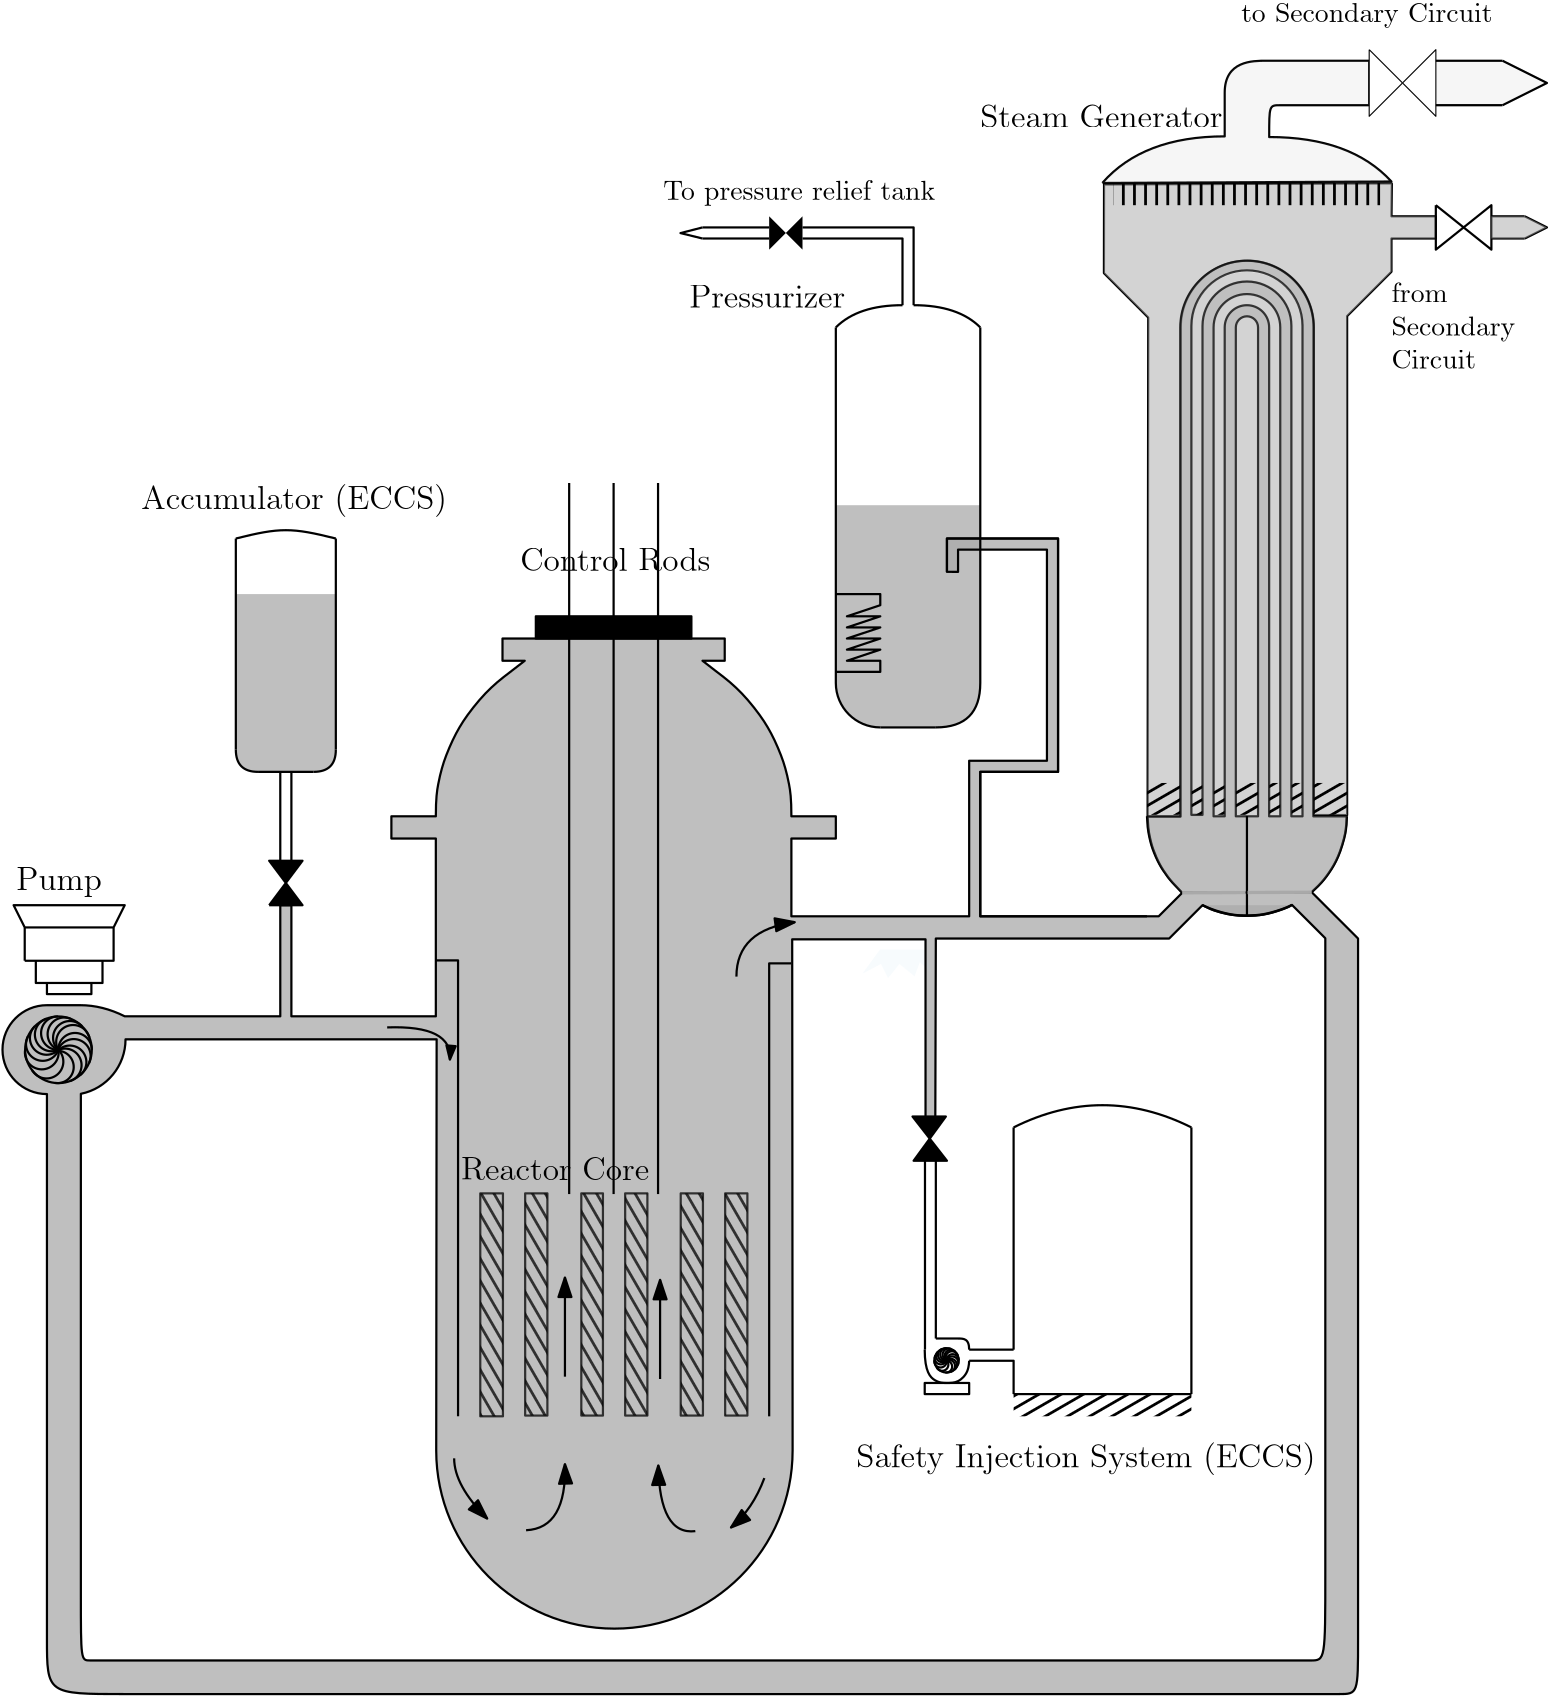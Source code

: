 <?xml version="1.0"?>
<!DOCTYPE ipe SYSTEM "ipe.dtd">
<ipe version="70206" creator="Ipe 7.2.7">
<info created="D:20170502142644" modified="D:20170504184558"/>
<ipestyle name="basic">
<symbol name="arrow/arc(spx)">
<path stroke="sym-stroke" fill="sym-stroke" pen="sym-pen">
0 0 m
-1 0.333 l
-1 -0.333 l
h
</path>
</symbol>
<symbol name="arrow/farc(spx)">
<path stroke="sym-stroke" fill="white" pen="sym-pen">
0 0 m
-1 0.333 l
-1 -0.333 l
h
</path>
</symbol>
<symbol name="arrow/ptarc(spx)">
<path stroke="sym-stroke" fill="sym-stroke" pen="sym-pen">
0 0 m
-1 0.333 l
-0.8 0 l
-1 -0.333 l
h
</path>
</symbol>
<symbol name="arrow/fptarc(spx)">
<path stroke="sym-stroke" fill="white" pen="sym-pen">
0 0 m
-1 0.333 l
-0.8 0 l
-1 -0.333 l
h
</path>
</symbol>
<symbol name="mark/circle(sx)" transformations="translations">
<path fill="sym-stroke">
0.6 0 0 0.6 0 0 e
0.4 0 0 0.4 0 0 e
</path>
</symbol>
<symbol name="mark/disk(sx)" transformations="translations">
<path fill="sym-stroke">
0.6 0 0 0.6 0 0 e
</path>
</symbol>
<symbol name="mark/fdisk(sfx)" transformations="translations">
<group>
<path fill="sym-fill">
0.5 0 0 0.5 0 0 e
</path>
<path fill="sym-stroke" fillrule="eofill">
0.6 0 0 0.6 0 0 e
0.4 0 0 0.4 0 0 e
</path>
</group>
</symbol>
<symbol name="mark/box(sx)" transformations="translations">
<path fill="sym-stroke" fillrule="eofill">
-0.6 -0.6 m
0.6 -0.6 l
0.6 0.6 l
-0.6 0.6 l
h
-0.4 -0.4 m
0.4 -0.4 l
0.4 0.4 l
-0.4 0.4 l
h
</path>
</symbol>
<symbol name="mark/square(sx)" transformations="translations">
<path fill="sym-stroke">
-0.6 -0.6 m
0.6 -0.6 l
0.6 0.6 l
-0.6 0.6 l
h
</path>
</symbol>
<symbol name="mark/fsquare(sfx)" transformations="translations">
<group>
<path fill="sym-fill">
-0.5 -0.5 m
0.5 -0.5 l
0.5 0.5 l
-0.5 0.5 l
h
</path>
<path fill="sym-stroke" fillrule="eofill">
-0.6 -0.6 m
0.6 -0.6 l
0.6 0.6 l
-0.6 0.6 l
h
-0.4 -0.4 m
0.4 -0.4 l
0.4 0.4 l
-0.4 0.4 l
h
</path>
</group>
</symbol>
<symbol name="mark/cross(sx)" transformations="translations">
<group>
<path fill="sym-stroke">
-0.43 -0.57 m
0.57 0.43 l
0.43 0.57 l
-0.57 -0.43 l
h
</path>
<path fill="sym-stroke">
-0.43 0.57 m
0.57 -0.43 l
0.43 -0.57 l
-0.57 0.43 l
h
</path>
</group>
</symbol>
<symbol name="arrow/fnormal(spx)">
<path stroke="sym-stroke" fill="white" pen="sym-pen">
0 0 m
-1 0.333 l
-1 -0.333 l
h
</path>
</symbol>
<symbol name="arrow/pointed(spx)">
<path stroke="sym-stroke" fill="sym-stroke" pen="sym-pen">
0 0 m
-1 0.333 l
-0.8 0 l
-1 -0.333 l
h
</path>
</symbol>
<symbol name="arrow/fpointed(spx)">
<path stroke="sym-stroke" fill="white" pen="sym-pen">
0 0 m
-1 0.333 l
-0.8 0 l
-1 -0.333 l
h
</path>
</symbol>
<symbol name="arrow/linear(spx)">
<path stroke="sym-stroke" pen="sym-pen">
-1 0.333 m
0 0 l
-1 -0.333 l
</path>
</symbol>
<symbol name="arrow/fdouble(spx)">
<path stroke="sym-stroke" fill="white" pen="sym-pen">
0 0 m
-1 0.333 l
-1 -0.333 l
h
-1 0 m
-2 0.333 l
-2 -0.333 l
h
</path>
</symbol>
<symbol name="arrow/double(spx)">
<path stroke="sym-stroke" fill="sym-stroke" pen="sym-pen">
0 0 m
-1 0.333 l
-1 -0.333 l
h
-1 0 m
-2 0.333 l
-2 -0.333 l
h
</path>
</symbol>
<pen name="heavier" value="0.8"/>
<pen name="fat" value="1.2"/>
<pen name="ultrafat" value="2"/>
<symbolsize name="large" value="5"/>
<symbolsize name="small" value="2"/>
<symbolsize name="tiny" value="1.1"/>
<arrowsize name="large" value="10"/>
<arrowsize name="small" value="5"/>
<arrowsize name="tiny" value="3"/>
<color name="red" value="1 0 0"/>
<color name="green" value="0 1 0"/>
<color name="blue" value="0 0 1"/>
<color name="yellow" value="1 1 0"/>
<color name="orange" value="1 0.647 0"/>
<color name="gold" value="1 0.843 0"/>
<color name="purple" value="0.627 0.125 0.941"/>
<color name="gray" value="0.745"/>
<color name="brown" value="0.647 0.165 0.165"/>
<color name="navy" value="0 0 0.502"/>
<color name="pink" value="1 0.753 0.796"/>
<color name="seagreen" value="0.18 0.545 0.341"/>
<color name="turquoise" value="0.251 0.878 0.816"/>
<color name="violet" value="0.933 0.51 0.933"/>
<color name="darkblue" value="0 0 0.545"/>
<color name="darkcyan" value="0 0.545 0.545"/>
<color name="darkgray" value="0.663"/>
<color name="darkgreen" value="0 0.392 0"/>
<color name="darkmagenta" value="0.545 0 0.545"/>
<color name="darkorange" value="1 0.549 0"/>
<color name="darkred" value="0.545 0 0"/>
<color name="lightblue" value="0.678 0.847 0.902"/>
<color name="lightcyan" value="0.878 1 1"/>
<color name="lightgray" value="0.827"/>
<color name="lightgreen" value="0.565 0.933 0.565"/>
<color name="lightyellow" value="1 1 0.878"/>
<dashstyle name="dashed" value="[4] 0"/>
<dashstyle name="dotted" value="[1 3] 0"/>
<dashstyle name="dash dotted" value="[4 2 1 2] 0"/>
<dashstyle name="dash dot dotted" value="[4 2 1 2 1 2] 0"/>
<textsize name="large" value="\large"/>
<textsize name="Large" value="\Large"/>
<textsize name="LARGE" value="\LARGE"/>
<textsize name="huge" value="\huge"/>
<textsize name="Huge" value="\Huge"/>
<textsize name="small" value="\small"/>
<textsize name="footnote" value="\footnotesize"/>
<textsize name="tiny" value="\tiny"/>
<textstyle name="center" begin="\begin{center}" end="\end{center}"/>
<textstyle name="itemize" begin="\begin{itemize}" end="\end{itemize}"/>
<textstyle name="item" begin="\begin{itemize}\item{}" end="\end{itemize}"/>
<gridsize name="4 pts" value="4"/>
<gridsize name="8 pts (~3 mm)" value="8"/>
<gridsize name="16 pts (~6 mm)" value="16"/>
<gridsize name="32 pts (~12 mm)" value="32"/>
<gridsize name="10 pts (~3.5 mm)" value="10"/>
<gridsize name="20 pts (~7 mm)" value="20"/>
<gridsize name="14 pts (~5 mm)" value="14"/>
<gridsize name="28 pts (~10 mm)" value="28"/>
<gridsize name="56 pts (~20 mm)" value="56"/>
<anglesize name="90 deg" value="90"/>
<anglesize name="60 deg" value="60"/>
<anglesize name="45 deg" value="45"/>
<anglesize name="30 deg" value="30"/>
<anglesize name="22.5 deg" value="22.5"/>
<opacity name="10%" value="0.1"/>
<opacity name="30%" value="0.3"/>
<opacity name="50%" value="0.5"/>
<opacity name="75%" value="0.75"/>
<tiling name="falling" angle="-60" step="4" width="1"/>
<tiling name="rising" angle="30" step="4" width="1"/>
<tiling name="vertical" angle="90" step="4" width="1"/>
</ipestyle>
<page>
<layer name="alpha"/>
<view layers="alpha" active="alpha"/>
<path layer="alpha" matrix="1 0 0 1 3.9999 3.99964" fill="darkgray" opacity="75%">
364.289 415.711 m
364.289 479.711 l
316.289 479.711 l
316.44 295.711 l
64.151 0 0 -64.151 252.289 295.711 188.138 295.711 a
188.289 443.711 l
76.2891 443.711 l
20 0 0 -20 56.2891 443.711 60.2115 424.099 a
60.2115 420.099 l
60.2115 412.099 l
60.2115 244.099 l
60.2115 220.099
60.2115 220.099
80.2115 220.099
80.2115 220.099
80.2115 220.099 c
476.211 220.099 l
476.211 220.099
476.211 220.099
476.211 220.099
508.211 220.099
508.211 220.099
508.211 252.099 c
508.211 480.099 l
496.211 492.099 l
493.698 490.864
488.183 489.101
483.625 488.331
477.304 488.253
473.11 488.795
467.555 490.343
464 492 c
452 480 l
444 480 l
368 480 l
367.813 415.916 l
456.683 496.455 m
503.322 496.672 l
520 480 l
520 228 l
520 208
520 208
492 208
492 208 c
76.0001 208 l
48.0001 208
48.0001 208
48.0001 228 c
48.0001 412 l
48.0001 420 l
48.0001 424 l
16 0 0 -16 48.0001 440 48.0001 456 a
60.0001 456 l
68.0001 456
76.0001 452 c
132 452 l
132 492 l
136 492 l
136 452 l
140 452 l
188 452 l
188 516 l
172 516 l
172 524 l
188 524 l
188 530.532
188.835 535.962
190.177 541.465
191.567 545.69
194.09 551.616
196.47 556.063
199.126 560.214
203.812 566.174
207.945 570.425
212.168 574.057
216.007 576.856
220 580 c
212 580 l
212 588 l
292 588 l
292 580 l
284 580 l
287.993 576.856
291.832 574.057
296.055 570.425
300.188 566.174
304.874 560.214
307.53 556.063
309.91 551.616
312.433 545.69
313.823 541.465
315.165 535.962
316 530.532
316 524 c
332 524 l
332 516 l
316 516 l
316 488 l
360 488 l
380 488 l
380 544 l
408 544 l
408 620 l
376 620 l
376 612 l
372 612.001 l
372 624.001 l
412 624.001 l
412 540.001 l
384 540.001 l
384 488.001 l
444 488.001 l
448.228 488.001 l
456.683 496.456 l
</path>
<path fill="darkgray" opacity="50%">
480 704 m
480 528 l
488 528 l
488 704 l
4 0 0 4 484 704 480 704 a
h
</path>
<path matrix="1 0 0 1 -0.009 0" fill="darkgray" opacity="50%">
464.009 528 m
464.009 704 l
20 0 0 -20 484.009 704 504.009 704 a
504.009 528 l
500.009 528 l
500 704 l
16 0 0 16 484 704 468 704 a
468 528 l
464 528 l
</path>
<path fill="darkgray" opacity="50%">
475.991 704 m
8 0 0 -8 483.991 704 491.991 704 a
491.991 528 l
495.991 528 l
495.991 704 l
12 0 0 12 483.991 704 471.991 704 a
471.991 528 l
475.991 528 l
h
</path>
<path fill="darkgray" opacity="10%">
552 784 m
552 800 l
576 800 l
592 792 l
576 784 l
552 784 l
</path>
<path stroke="black" pen="heavier">
536.17 755.933 m
536.042 744 l
552 744 l
551.991 736.017 l
536.033 736.017 l
536.033 724.041 l
520.066 708.075 l
520.066 528.447 l
508.091 528.447 l
508.091 704.019 l
23.9503 0 0 24.0137 484.141 704.019 460.191 704.019 a
460.191 527.919 l
448.233 527.919 l
448.464 707.552 l
432.512 723.54 l
432.553 755.474 l
432.553 755.474 l
536.375 755.868 l
</path>
<path fill="darkgray" opacity="50%">
536.17 755.933 m
536.042 744 l
552 744 l
551.991 736.017 l
536.033 736.017 l
536.033 724.041 l
520.066 708.075 l
520.066 528.447 l
508.091 528.447 l
508.091 704.019 l
23.9503 0 0 24.0137 484.141 704.019 460.191 704.019 a
460.191 527.919 l
448.233 527.919 l
448.464 707.552 l
432.512 723.54 l
432.553 755.474 l
432.553 755.474 l
536.375 755.868 l
</path>
<path stroke="black" pen="heavier">
431.954 756.012 m
446.636 772.768
476 772.768 c
476 788.528 l
476 800
496 800
496 800
496 800 c
528 800 l
528 784 l
496 784 l
492 784
492 784
492 772.528 c
521.333 772.528
536 756.528 c
432.009 756 l
</path>
<path matrix="1 0 0 1 0 24" stroke="black" pen="heavier">
240 368 m
240 624 l
</path>
<path matrix="1 0 0 1 0 24" stroke="black" pen="heavier">
256 368 m
256 624 l
</path>
<path matrix="1 0 0 1 0 24" stroke="black" pen="heavier">
272 368 m
272 624 l
</path>
<path fill="darkgray" opacity="75%">
120 608 m
120 552 l
120.345 549.021 l
121.575 546.475 l
123.402 544.968 l
128 544 l
136 544 l
140 544 l
145.036 544 l
150.382 544.21 l
152.921 545.153 l
154.9 547.167 l
155.82 549.777 l
156 554.469 l
156 564.522 l
156 579.723 l
156 594.434 l
156 608 l
120 608 l
</path>
<path fill="darkgray" opacity="75%">
336 640 m
388 640 l
388 576 l
387.682 571.808 l
386.531 567.772 l
384.095 564.096 l
381.574 562.146 l
376.344 560.343 l
371.75 560 l
363.622 560 l
355.972 560 l
349.782 560.154 l
345.065 561.581 l
343.157 562.666 l
340.185 565.211 l
337.329 569.614 l
336.333 572.754 l
336 576.389 l
336 584.995 l
336 595.194 l
336 608.103 l
336 640 l
</path>
<path stroke="black" pen="heavier">
384 332 m
400 332 l
400 320 l
</path>
<path matrix="1 0 0 1 0.009 -4" fill="black" tiling="rising">
448 544 m
448 532.528 l
459.991 532.528 l
459.991 544 l
h
</path>
<path matrix="1 0 0 1 0.009 -4" fill="black" tiling="rising">
464 544 m
464 532.528 l
467.991 532.528 l
467.991 544 l
h
</path>
<path matrix="1 0 0 1 0.009 -4" fill="black" tiling="rising">
472 544 m
472 532.528 l
475.991 532.528 l
475.991 544 l
h
</path>
<path matrix="1 0 0 1 0.009 -4" fill="black" tiling="rising">
480 544 m
480 532.528 l
487.991 532.528 l
487.991 544 l
h
</path>
<path matrix="1 0 0 1 0.009 -4" fill="black" tiling="rising">
492 544 m
492 532.528 l
495.991 532.528 l
495.991 544 l
h
</path>
<path matrix="1.00226 0 0 1.04603 -1.12754 -29.0377" fill="black" tiling="rising">
500 544 m
500 532.528 l
503.991 532.528 l
503.991 544 l
h
</path>
<path matrix="1 0 0 1 0.009 -4" fill="black" tiling="rising">
508 544 m
508 532.528 l
519.991 532.528 l
519.991 544 l
h
</path>
<path matrix="0.733435 0 0 0.591698 58.5943 127.204" stroke="black" pen="heavier" arrow="normal/small">
158.008 548.921 m
190.197 550.321
188.798 529.328 c
</path>
<path matrix="1 0 0 1 0 -96" stroke="black" pen="heavier" arrow="normal/normal">
198.594 392.873 m
198.594 383.076
210.49 371.18 c
</path>
<path matrix="1 0 0 1 0 -96" stroke="black" pen="heavier" arrow="normal/normal">
238.481 422.263 m
238.481 457.951 l
</path>
<path matrix="1 0 0 1 0 -96" stroke="black" pen="heavier" arrow="normal/normal">
224.486 366.982 m
239.181 367.681
238.481 390.774 c
</path>
<path matrix="1 0 0 1 34.2491 -96.8279" stroke="black" pen="heavier" arrow="normal/normal">
238.481 422.263 m
238.481 457.951 l
</path>
<path matrix="0.00491511 -1.71503 0.557182 0.0151289 66.5111 673.75" stroke="black" pen="heavier" rarrow="normal/normal">
224.486 366.982 m
239.181 367.681
238.481 390.774 c
</path>
<path matrix="1 0 0 1 0 -96" stroke="black" pen="heavier" arrow="normal/normal">
310.267 385.764 m
306.127 374.584
298.259 367.959 c
</path>
<path fill="lightblue" opacity="10%">
351.902 480.045 m
345.542 471.33 l
352.231 474.834 l
354.779 469.738 l
358.92 474.834 l
364.334 470.375 l
366.245 475.471 l
370.386 471.649 l
368 480 l
368 480 l
</path>
<path matrix="1 0 0 1 -16 0" stroke="black" pen="heavier">
352 704 m
352 576 l
</path>
<path matrix="1 0 0 1 -12 0" stroke="black" pen="heavier">
400 576 m
400 704 l
</path>
<path matrix="1 0 0 1 -16 0" stroke="black" pen="heavier">
352 576 m
16 0 0 16 368 576 368 560 a
</path>
<path matrix="1.25 0 0 1.25 -108 -140" stroke="black" pen="heavier">
368 560 m
384 560 l
</path>
<path matrix="1 0 0 1 -0.546933 -90.5307" stroke="black" pen="heavier" arrow="normal/normal">
300.76 560.817 m
300.76 577.611
321.753 580.41 c
</path>
<path matrix="1 0 0 1 0.1451 -0.056" stroke="black" pen="heavier">
12 0 0 12 56 444 e
</path>
<path matrix="1 0 0 1 0.1451 -0.056" stroke="black" pen="heavier">
56 444 m
6.0543 0 0 -6.0543 51.7064 439.732 46.4356 436.753 a
</path>
<path matrix="1 0 0 1 0.1451 -0.056" stroke="black" pen="heavier">
56 444 m
6.07618 0 0 -6.07618 50.0018 443.029 44 443.977 a
</path>
<path matrix="1 0 0 1 0.1451 -0.056" stroke="black" pen="heavier">
56 444 m
6.01747 0 0 -6.01747 50.338 446.038 45.0511 448.911 a
</path>
<path matrix="1 0 0 1 0.1451 -0.056" stroke="black" pen="heavier">
56 444 m
6.00013 0 0 -6.00013 51.7277 448.213 47.5107 452.481 a
</path>
<path matrix="1 0 0 1 0.1451 -0.056" stroke="black" pen="heavier">
56 444 m
6.01237 0 0 -6.01237 53.5246 449.479 51.7707 455.23 a
</path>
<path matrix="1 0 0 1 0.1451 -0.056" stroke="black" pen="heavier">
56 444 m
6.0021 0 0 -6.0021 55.7466 449.997 55.8107 455.999 a
</path>
<path matrix="1 0 0 1 0.1451 -0.056" stroke="black" pen="heavier">
56 444 m
6.00024 0 0 -6.00024 58.0948 449.623 60.2908 455.207 a
</path>
<path matrix="1 0 0 1 0.1451 -0.056" stroke="black" pen="heavier">
55.7644 444.094 m
6.05126 0 0 -6.05126 60.1101 448.305 64.4756 452.495 a
</path>
<path matrix="1 0 0 1 0.1451 -0.056" stroke="black" pen="heavier">
55.8549 444.056 m
6.09322 0 0 -6.09322 61.2809 446.829 67.1758 448.371 a
</path>
<path matrix="1 0 0 1 0.1451 -0.056" stroke="black" pen="heavier">
55.9487 444.019 m
6.02575 0 0 -6.02575 61.9744 444.039 68 443.995 a
</path>
<path matrix="1 0 0 1 0.1451 -0.056" stroke="black" pen="heavier">
55.9512 444.215 m
6.06551 0 0 -6.06551 61.5091 441.786 67.0316 439.277 a
</path>
<path matrix="1 0 0 1 0.1451 -0.056" stroke="black" pen="heavier">
56.0524 443.947 m
5.96638 0 0 -5.96638 60.0917 439.556 63.8132 434.892 a
</path>
<path matrix="1 0 0 1 0.1451 -0.056" stroke="black" pen="heavier">
56.1453 444.03 m
5.9924 0 0 -5.9924 58.3244 438.448 60.1546 432.742 a
</path>
<path matrix="1 0 0 1 0.1451 -0.056" stroke="black" pen="heavier">
56.3636 443.6 m
5.82263 0 0 -5.82263 55.671 437.819 54.829 432.057 a
</path>
<path matrix="1.33333 0 0 1 10.826 -71.735" stroke="0" fill="black" pen="heavier" opacity="75%" tiling="falling">
160 464 m
160 384 l
166 384 l
166 464 l
h
</path>
<path matrix="1.29797 0 0 1 36.6963 -71.735" stroke="0" fill="black" pen="heavier" opacity="75%" tiling="falling">
160 464 m
160 384 l
166 384 l
166 464 l
h
</path>
<path matrix="1.33333 0 0 1 46.826 -71.735" stroke="0" fill="black" pen="heavier" opacity="75%" tiling="falling">
160 464 m
160 384 l
166 384 l
166 464 l
h
</path>
<path matrix="1.33333 0 0 1 66.826 -71.735" stroke="0" fill="black" pen="heavier" opacity="75%" tiling="falling">
160 464 m
160 384 l
166 384 l
166 464 l
h
</path>
<path matrix="1.35997 0 0 1.00332 -9.5952 -73.2749" stroke="0" fill="black" pen="heavier" opacity="75%" tiling="falling">
160 464 m
160 384 l
166 384 l
166 464 l
h
</path>
<path matrix="1.33333 0 0 1 -15.8407 -71.735" stroke="0" fill="black" pen="heavier" opacity="75%" tiling="falling">
240 464 m
240 384 l
234 384 l
234 464 l
h
</path>
<path matrix="1 0 0 1 -16 0" stroke="black" pen="heavier">
352 608 m
368 608 l
368 604 l
356 600 l
368 600 l
356 596 l
368 596 l
356 592 l
368 592 l
356 588 l
368 588 l
356 584 l
368 584 l
368 580 l
352 580 l
</path>
<path stroke="black" pen="heavier">
212 576 m
212 576 l
212 576 l
212 576 l
h
</path>
<path stroke="black" pen="heavier">
220 584 m
220 584 l
220 584 l
220 584 l
h
</path>
<path matrix="0.955471 0 0 1.01636 70.056 -93.9784" stroke="black" pen="heavier">
127.5 560.93 m
136 560.93 l
136 399.445 l
</path>
<path matrix="0.926882 0 0 1.01989 83.0601 -95.9374" stroke="black" pen="heavier">
255.5 559.853 m
247 559.853 l
247 399.983 l
</path>
<path matrix="1 0 0 1 -15.991 -4" stroke="black" fill="white">
544 808 m
544 784 l
556 796 l
544 808 l
544 808 l
</path>
<path matrix="1 0 0 1 -15.991 -4" stroke="black" fill="white">
556 796 m
568 808 l
568 784 l
556 796 l
</path>
<path matrix="1 0 0 1 -16 -4" stroke="black" pen="heavier">
592 804 m
568 804 l
</path>
<path matrix="1 0 0 1 -16 -4" stroke="black" pen="heavier">
592 788 m
568 788 l
</path>
<path stroke="black" pen="heavier">
400 416 m
400 336 l
</path>
<path matrix="1 0 0 1.2 0 -83.2" stroke="black" pen="heavier">
464 416 m
464 336 l
</path>
<path stroke="black" pen="heavier">
400 416 m
432 432
464 416 c
</path>
<path stroke="black" pen="heavier">
400 320 m
464 320 l
</path>
<path fill="black" tiling="rising">
400 320 m
400 312 l
464 312 l
464 320 l
h
</path>
<path stroke="black" pen="heavier">
400 336 m
384 336 l
</path>
<path matrix="1.1311 0 0 0.444444 -48.7674 188.889" stroke="black" pen="heavier">
372 340 m
372 484 l
</path>
<path matrix="0.896002 0 0 0.45946 38.3636 181.621" stroke="black" pen="heavier">
368 336 m
368 484 l
</path>
<path stroke="black" pen="heavier">
368 336 m
368 328
372 324
376 324
380 324
384 328
384 332
384 332 c
</path>
<path stroke="black" pen="heavier">
384 336 m
384 340
380 340
376 340
372 340 c
</path>
<path matrix="0.365574 0 0 0.365574 355.395 169.831" stroke="black" pen="heavier">
12 0 0 12 56 444 e
</path>
<path matrix="0.365574 0 0 0.365574 355.395 169.831" stroke="black" pen="heavier">
56 444 m
6.0543 0 0 -6.0543 51.7064 439.732 46.4356 436.753 a
</path>
<path matrix="0.365574 0 0 0.365574 355.395 169.831" stroke="black" pen="heavier">
56 444 m
6.07618 0 0 -6.07618 50.0018 443.029 44 443.977 a
</path>
<path matrix="0.365574 0 0 0.365574 355.395 169.831" stroke="black" pen="heavier">
56 444 m
6.01747 0 0 -6.01747 50.338 446.038 45.0511 448.911 a
</path>
<path matrix="0.365574 0 0 0.365574 355.395 169.831" stroke="black" pen="heavier">
56 444 m
6.00013 0 0 -6.00013 51.7277 448.213 47.5107 452.481 a
</path>
<path matrix="0.365574 0 0 0.365574 355.395 169.831" stroke="black" pen="heavier">
56 444 m
6.01237 0 0 -6.01237 53.5246 449.479 51.7707 455.23 a
</path>
<path matrix="0.365574 0 0 0.365574 355.395 169.831" stroke="black" pen="heavier">
56 444 m
6.0021 0 0 -6.0021 55.7466 449.997 55.8107 455.999 a
</path>
<path matrix="0.365574 0 0 0.365574 355.395 169.831" stroke="black" pen="heavier">
56 444 m
6.00024 0 0 -6.00024 58.0948 449.623 60.2908 455.207 a
</path>
<path matrix="0.365574 0 0 0.365574 355.395 169.831" stroke="black" pen="heavier">
55.7644 444.094 m
6.05126 0 0 -6.05126 60.1101 448.305 64.4756 452.495 a
</path>
<path matrix="0.365574 0 0 0.365574 355.395 169.831" stroke="black" pen="heavier">
55.8549 444.056 m
6.09322 0 0 -6.09322 61.2809 446.829 67.1758 448.371 a
</path>
<path matrix="0.365574 0 0 0.365574 355.395 169.831" stroke="black" pen="heavier">
55.9487 444.019 m
6.02575 0 0 -6.02575 61.9744 444.039 68 443.995 a
</path>
<path matrix="0.365574 0 0 0.365574 355.395 169.831" stroke="black" pen="heavier">
55.9512 444.215 m
6.06551 0 0 -6.06551 61.5091 441.786 67.0316 439.277 a
</path>
<path matrix="0.365574 0 0 0.365574 355.395 169.831" stroke="black" pen="heavier">
56.0524 443.947 m
5.96638 0 0 -5.96638 60.0917 439.556 63.8132 434.892 a
</path>
<path matrix="0.365574 0 0 0.365574 355.395 169.831" stroke="black" pen="heavier">
56.1453 444.03 m
5.9924 0 0 -5.9924 58.3244 438.448 60.1546 432.742 a
</path>
<path matrix="0.365574 0 0 0.365574 355.395 169.831" stroke="black" pen="heavier">
56.3636 443.6 m
5.82263 0 0 -5.82263 55.671 437.819 54.829 432.057 a
</path>
<path stroke="black" pen="heavier">
376.061 324 m
368 324 l
368 320 l
384 320 l
384 324 l
376.061 324 l
</path>
<path matrix="-1 0 0 -1 739.604 823.916" stroke="black" fill="black" pen="heavier">
364 404 m
376 404 l
369.802 411.958 l
h
</path>
<path stroke="black" fill="black" pen="heavier">
364 404 m
376 404 l
369.802 411.958 l
h
</path>
<path stroke="black" fill="black" pen="heavier">
132 496 m
144 496 l
132 512 l
144 512 l
132 496 l
</path>
<path stroke="black" pen="heavier">
128 544 m
148 544 l
</path>
<path stroke="black" pen="heavier">
136 512 m
136 544 l
</path>
<path stroke="black" pen="heavier">
140 512 m
140 544 l
</path>
<path stroke="black" pen="heavier">
120 552 m
120 628 l
</path>
<path stroke="black" pen="heavier">
156 552 m
156 628 l
</path>
<path stroke="black" pen="heavier">
128 544 m
120 544
120 552 c
</path>
<path stroke="black" pen="heavier">
148 544 m
156 544
156 552 c
</path>
<path stroke="black" pen="heavier">
120 628 m
136 632
140 632
156 628 c
</path>
<path matrix="1 0 0 1 -8 0" stroke="black" pen="heavier">
580 744 m
592 744 l
</path>
<path matrix="1 0 0 1 -8 0" stroke="black" pen="heavier">
580 736 m
592 736 l
</path>
<path stroke="black" pen="heavier">
468 496 m
470.675 494.655
472.161 494.1
474.609 493.345
477.115 492.763
479.61 492.367
483.008 492.112
487.08 492.23
489.949 492.593
493.098 493.267
497.547 494.744
499.383 495.55
500 496 c
</path>
<path stroke="black" pen="heavier">
507.322 500.672 m
509.496 502.679
511.08 504.373
512.544 506.155
514.619 509.156
516.117 511.824
517.605 515.172
519.16 520.333
519.66 523.104
519.895 525.248
520 528 c
</path>
<path stroke="black" pen="heavier">
448.009 528 m
448.182 524.404
448.474 522.228
449.264 518.616
450.004 516.237
451.21 513.226
452.445 510.76
453.651 508.727
455.514 506.08
457.009 504.272
459.033 502.159
460.683 500.455 c
</path>
<path matrix="1 0 0 1 -16 -12" stroke="black" pen="heavier">
376 724 m
376 732 l
</path>
<path matrix="1 0 0 1 -16 -12" stroke="black" pen="heavier">
380 724 m
380 732 l
</path>
<path matrix="1 0 0 1 -16 0" stroke="black" pen="heavier">
352 704 m
360 712
376 712 c
</path>
<path matrix="1 0 0 1 -16 0" stroke="black" pen="heavier">
404 704 m
396 712
380 712 c
</path>
<path matrix="1 0 0 1 -16 0" stroke="black" pen="heavier">
376 720 m
376 736 l
340 736 l
</path>
<path matrix="1 0 0 1 -16 0" stroke="black" pen="heavier">
380 720 m
380 740 l
340 740 l
</path>
<path matrix="1 0 0 1 -16 0" fill="black">
340 744 m
340 732 l
328 744 l
328 732 l
340 744 l
</path>
<path matrix="1 0 0 1 -16 0" stroke="black" pen="heavier">
328 740 m
304 740 l
</path>
<path matrix="1 0 0 1 -16 0" stroke="black" pen="heavier">
328 736 m
304 736 l
</path>
<text matrix="1 0 0 1 -4 4" transformations="translations" pos="277.906 745.943" stroke="black" type="label" width="97.883" height="6.926" depth="1.93" valign="baseline">To pressure relief tank</text>
<path matrix="1 0 0 1 -16 0" stroke="black" pen="heavier">
404 576 m
404 560
388 560 c
</path>
<text matrix="1 0 0 1 204 68" transformations="translations" pos="277.906 745.943" stroke="black" type="label" width="90.55" height="6.926" depth="1.93" valign="baseline">to Secondary Circuit</text>
<text transformations="translations" pos="536 720" stroke="black" type="minipage" width="56" height="17.899" depth="12.93" valign="top">from \\
Secondary
Circuit</text>
<text matrix="1 0 0 1 -48 -4" transformations="translations" pos="436 780" stroke="black" type="label" width="87.225" height="8.169" depth="0" valign="baseline" size="large">Steam Generator</text>
<text matrix="0.903626 1.19727 -1.57985 1.19237 1121.49 -740.904" transformations="translations" pos="436 780" stroke="black" type="label" width="56.219" height="8.169" depth="0" valign="baseline" size="large">Pressurizer</text>
<text matrix="0.903626 1.19727 -1.57985 1.19237 1039.35 -1054.98" transformations="translations" pos="436 780" stroke="black" type="label" width="67.795" height="8.169" depth="0" valign="baseline" size="large">Reactor Core</text>
<text matrix="0.903626 1.19727 -1.57985 1.19237 924.284 -813.468" transformations="translations" pos="436 780" stroke="black" type="label" width="110.063" height="8.965" depth="2.99" valign="baseline" size="large">Accumulator (ECCS)</text>
<text matrix="0.903626 1.19727 -1.57985 1.19237 879.292 -950.63" transformations="translations" pos="436 780" stroke="black" type="label" width="30.726" height="8.174" depth="2.32" valign="baseline" size="large">Pump</text>
<text matrix="0.903626 1.19727 -1.57985 1.19237 1181.68 -1158.44" transformations="translations" pos="436 780" stroke="black" type="label" width="165.406" height="8.965" depth="2.99" valign="baseline" size="large">Safety Injection System (ECCS)</text>
<text matrix="0.903626 1.19727 -1.57985 1.19237 1060.65 -835.619" transformations="translations" pos="436 780" stroke="black" type="label" width="68.51" height="8.302" depth="0" valign="baseline" size="large">Control Rods</text>
<path matrix="1 0 0 0.666667 0 197.333" stroke="black" fill="black" pen="heavier">
228 604 m
228 592 l
284 592 l
284 604 l
h
</path>
<path stroke="black" fill="seagreen" pen="heavier">
284 592 m
284 592 l
284 592 l
284 592 l
h
</path>
<path stroke="black" pen="heavier">
576 800 m
592 792 l
576 784 l
</path>
<path stroke="black" pen="heavier">
584 744 m
592 740 l
584 736 l
</path>
<path stroke="black" pen="heavier">
288 740 m
280.079 737.961 l
288 736 l
</path>
<path fill="black" tiling="vertical">
436 756 m
436 748 l
532 748 l
532 756 l
h
</path>
<path fill="darkgray" opacity="10%">
431.954 756.012 m
446.636 772.768
476 772.768 c
476 788.528 l
476 800
496 800
496 800
496 800 c
528 800 l
528 784 l
496 784 l
492 784
492 784
492 772.528 c
521.333 772.528
536 756.528 c
432.009 756 l
</path>
<path matrix="1 0 0 1 -8 0" stroke="black" pen="heavier" join="1">
560 748 m
560 732 l
580 748 l
580 732 l
560 748 l
</path>
<path fill="darkgray" opacity="50%">
572 736 m
572 744 l
584 744 l
592 740 l
584 736 l
572 736 l
</path>
<path matrix="1 0 0 1 -0.00004906 -0.00018171" stroke="black" fill="darkgray" pen="heavier" opacity="75%">
468 496 m
470.675 494.655
472.161 494.1
474.609 493.345
477.115 492.763
479.61 492.367
483.008 492.112
487.08 492.23
489.949 492.593
493.098 493.267
497.547 494.744
499.383 495.55
500 496 c
504 704.528 m
20 0 0 20 484 704.528 464 704.528 a
464 528.528 l
468 528.528 l
468 704.528 l
16 0 0 -16 484 704.528 500 704.528 a
500 528 l
504 528 l
504 705.058 l
460.683 500.455 m
459.062 502.154
457.074 504.261
455.605 506.064
453.775 508.703
452.591 510.73
451.377 513.189
450.193 516.191
449.466 518.563
448.69 522.164
448.403 524.334
448.233 527.919 c
460 527.919 l
460 704 l
460 704 l
24 0 0 -24 484 704 508 704 a
507.909 527.981 l
519.909 527.981 l
519.804 525.229
519.569 523.085
519.069 520.314
517.514 515.153
516.026 511.805
514.528 509.137
512.453 506.136
510.989 504.354
509.405 502.66
507.231 500.653 c
475.991 704 m
8 0 0 -8 483.991 704 491.991 704 a
491.991 528 l
495.991 528 l
495.991 704 l
12 0 0 12 483.991 704 471.991 704 a
471.991 528 l
475.991 528 l
h
480 704 m
4 0 0 -4 484 704 488 704 a
488 528 l
480 528 l
h
</path>
<path matrix="0 0 0 1.03329 484 -18.0152" stroke="black" pen="heavier">
484 528.528 m
483.871 493.746 l
</path>
<path matrix="1 0 0 1 4 0" stroke="black" pen="heavier">
40 476 m
72 476 l
72 488 l
40 488 l
40 476 l
48 464 m
48 468 l
64 468 l
64 464 l
h
44 476 m
44 468 l
68 468 l
68 476 l
h
40 488 m
36 496 l
76 496 l
72 488 l
</path>
<path matrix="1 0 0 1 0.00024 0.00026" stroke="black" pen="heavier">
448 492 m
388 492 l
388 544 l
416 544 l
416 628 l
376 628 l
376 616 l
</path>
<path matrix="1 0 0 1 3.9999 3.99964" stroke="black" pen="heavier">
364.289 415.711 m
364.289 479.711 l
316.289 479.711 l
316.44 295.711 l
64.151 0 0 -64.151 252.289 295.711 188.138 295.711 a
188.289 443.711 l
76.2891 443.711 l
20 0 0 -20 56.2891 443.711 60.2115 424.099 a
60.2115 420.099 l
60.2115 412.099 l
60.2115 244.099 l
60.2115 220.099
60.2115 220.099
80.2115 220.099
80.2115 220.099
80.2115 220.099 c
476.211 220.099 l
476.211 220.099
476.211 220.099
476.211 220.099
508.211 220.099
508.211 220.099
508.211 252.099 c
508.211 480.099 l
496.211 492.099 l
493.698 490.864
488.183 489.101
483.625 488.331
477.304 488.253
473.11 488.795
467.555 490.343
464 492 c
452 480 l
444 480 l
368 480 l
367.813 415.916 l
456.683 496.455 m
503.322 496.672 l
520 480 l
520 228 l
520 208
520 208
492 208
492 208 c
76.0001 208 l
48.0001 208
48.0001 208
48.0001 228 c
48.0001 412 l
48.0001 420 l
48.0001 424 l
16 0 0 -16 48.0001 440 48.0001 456 a
60.0001 456 l
68.0001 456
76.0001 452 c
132 452 l
132 492 l
136 492 l
136 452 l
140 452 l
188 452 l
188 516 l
172 516 l
172 524 l
188 524 l
188 530.532
188.835 535.962
190.177 541.465
191.567 545.69
194.09 551.616
196.47 556.063
199.126 560.214
203.812 566.174
207.945 570.425
212.168 574.057
216.007 576.856
220 580 c
212 580 l
212 588 l
292 588 l
292 580 l
284 580 l
287.993 576.856
291.832 574.057
296.055 570.425
300.188 566.174
304.874 560.214
307.53 556.063
309.91 551.616
312.433 545.69
313.823 541.465
315.165 535.962
316 530.532
316 524 c
332 524 l
332 516 l
316 516 l
316 488 l
360 488 l
380 488 l
380 544 l
408 544 l
408 620 l
376 620 l
376 612 l
372 612.001 l
372 624.001 l
412 624.001 l
412 540.001 l
384 540.001 l
384 488.001 l
444 488.001 l
448.228 488.001 l
456.683 496.456 l
</path>
<path matrix="0.489165 0 0 0.486134 235.333 257.167" stroke="darkgray" pen="fat">
460.683 500.456 m
507.322 500.672 l
507.322 500.672 l
</path>
<path matrix="0.495082 0.0103983 0.0213107 -1.74774 245.486 1370.44" stroke="darkgray" pen="fat">
460.683 500.456 m
507.322 500.672 l
507.322 500.672 l
</path>
</page>
</ipe>
